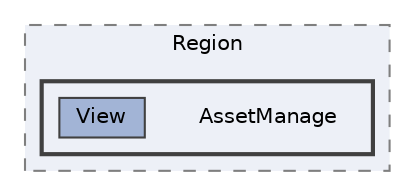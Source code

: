 digraph "C:/Users/むずでょ/Documents/Unity Projects/RMU-1-00-00-Research/Assets/RPGMaker/Codebase/Editor/Hierarchy/Region/AssetManage"
{
 // LATEX_PDF_SIZE
  bgcolor="transparent";
  edge [fontname=Helvetica,fontsize=10,labelfontname=Helvetica,labelfontsize=10];
  node [fontname=Helvetica,fontsize=10,shape=box,height=0.2,width=0.4];
  compound=true
  subgraph clusterdir_6828c090363a11ca8cb150a11770bf93 {
    graph [ bgcolor="#edf0f7", pencolor="grey50", label="Region", fontname=Helvetica,fontsize=10 style="filled,dashed", URL="dir_6828c090363a11ca8cb150a11770bf93.html",tooltip=""]
  subgraph clusterdir_fdfa9cd6954e6c3a18e590611298ccc0 {
    graph [ bgcolor="#edf0f7", pencolor="grey25", label="", fontname=Helvetica,fontsize=10 style="filled,bold", URL="dir_fdfa9cd6954e6c3a18e590611298ccc0.html",tooltip=""]
    dir_fdfa9cd6954e6c3a18e590611298ccc0 [shape=plaintext, label="AssetManage"];
  dir_b09fbbfdf1fca60a8c9e6f59030206df [label="View", fillcolor="#a2b4d6", color="grey25", style="filled", URL="dir_b09fbbfdf1fca60a8c9e6f59030206df.html",tooltip=""];
  }
  }
}
